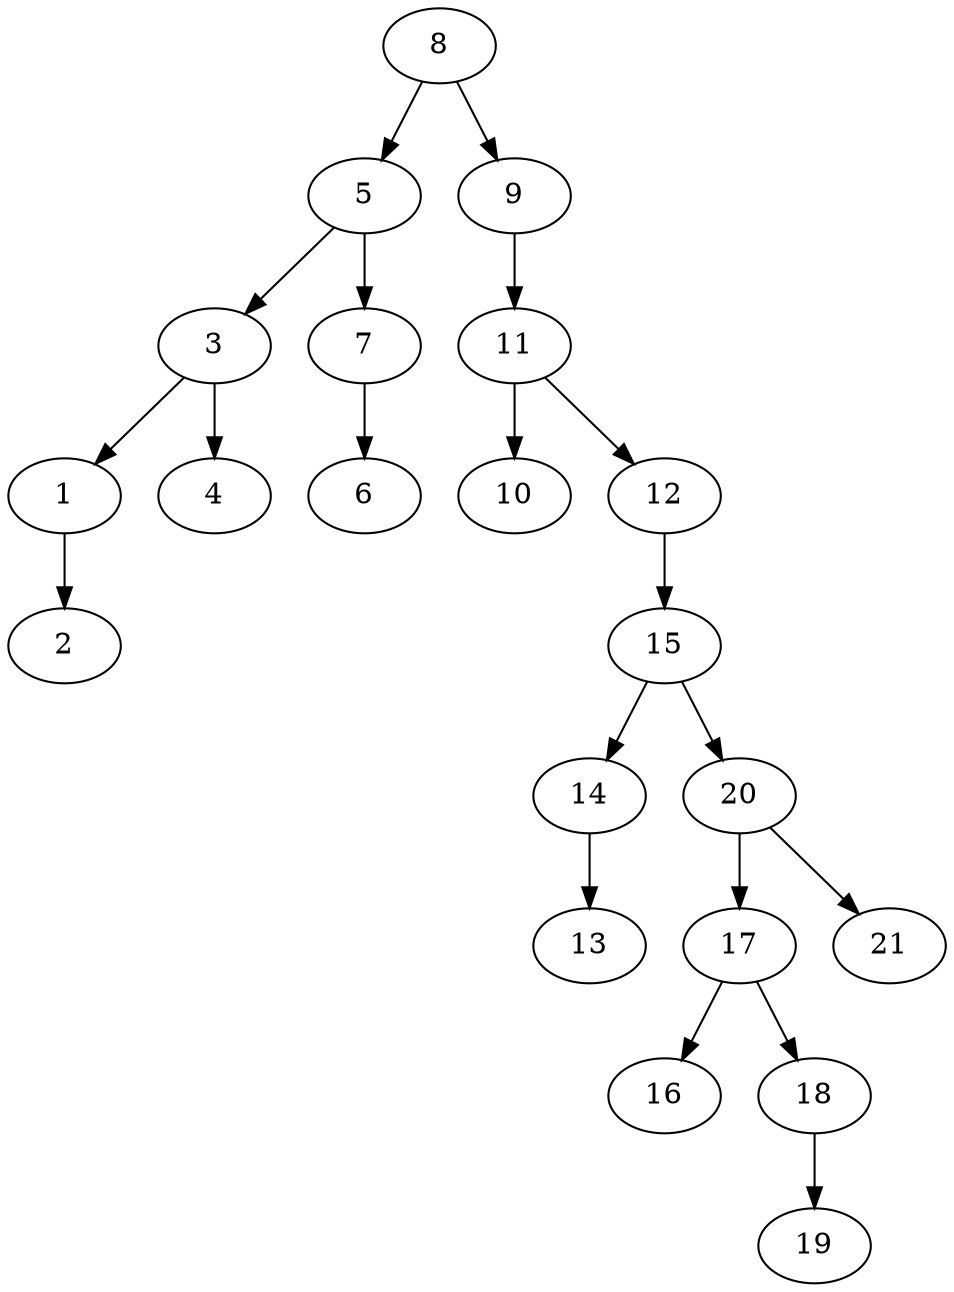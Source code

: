 digraph visual_tree {
8 -> 5;
8 -> 9;
5 -> 3;
5 -> 7;
3 -> 1;
3 -> 4;
1 -> 2;
7 -> 6;
9 -> 11;
11 -> 10;
11 -> 12;
12 -> 15;
15 -> 14;
15 -> 20;
14 -> 13;
20 -> 17;
20 -> 21;
17 -> 16;
17 -> 18;
18 -> 19;
}
